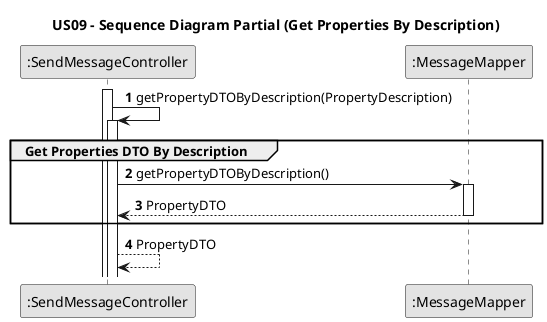 
@startuml
 'https://plantuml.com/sequence-diagram
 skinparam monochrome true
 skinparam packageStyle rectangle
 skinparam shadowing false

 title US09 - Sequence Diagram Partial (Get Properties By Description)

 autonumber 45

 'hide footbox

 participant ":SendMessageController" as CTRL
 participant ":MessageMapper" as MessageMapper

 autonumber
 activate CTRL
 CTRL -> CTRL:getPropertyDTOByDescription(PropertyDescription)
                activate CTRL

                group Get Properties DTO By Description



 CTRL -> MessageMapper :getPropertyDTOByDescription()
                activate MessageMapper

                MessageMapper --> CTRL:PropertyDTO
                deactivate MessageMapper

                end

                CTRL--> CTRL:PropertyDTO
 @enduml
